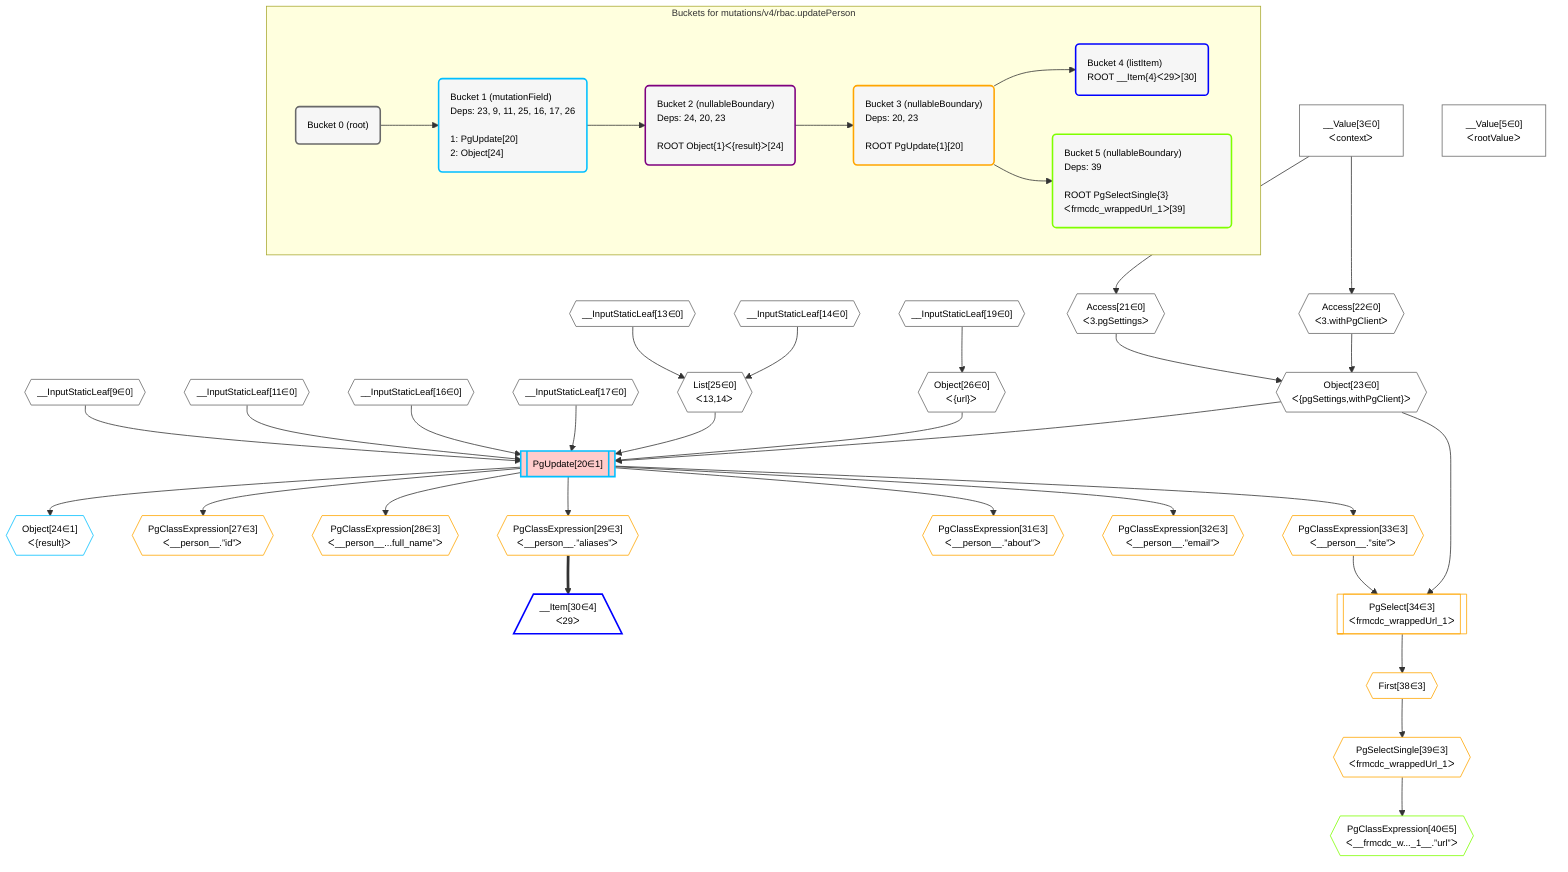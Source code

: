 %%{init: {'themeVariables': { 'fontSize': '12px'}}}%%
graph TD
    classDef path fill:#eee,stroke:#000,color:#000
    classDef plan fill:#fff,stroke-width:1px,color:#000
    classDef itemplan fill:#fff,stroke-width:2px,color:#000
    classDef unbatchedplan fill:#dff,stroke-width:1px,color:#000
    classDef sideeffectplan fill:#fcc,stroke-width:2px,color:#000
    classDef bucket fill:#f6f6f6,color:#000,stroke-width:2px,text-align:left


    %% define steps
    __Value3["__Value[3∈0]<br />ᐸcontextᐳ"]:::plan
    __Value5["__Value[5∈0]<br />ᐸrootValueᐳ"]:::plan
    __InputStaticLeaf9{{"__InputStaticLeaf[9∈0]"}}:::plan
    __InputStaticLeaf11{{"__InputStaticLeaf[11∈0]"}}:::plan
    __InputStaticLeaf13{{"__InputStaticLeaf[13∈0]"}}:::plan
    __InputStaticLeaf14{{"__InputStaticLeaf[14∈0]"}}:::plan
    __InputStaticLeaf16{{"__InputStaticLeaf[16∈0]"}}:::plan
    __InputStaticLeaf17{{"__InputStaticLeaf[17∈0]"}}:::plan
    __InputStaticLeaf19{{"__InputStaticLeaf[19∈0]"}}:::plan
    Access21{{"Access[21∈0]<br />ᐸ3.pgSettingsᐳ"}}:::plan
    Access22{{"Access[22∈0]<br />ᐸ3.withPgClientᐳ"}}:::plan
    Object23{{"Object[23∈0]<br />ᐸ{pgSettings,withPgClient}ᐳ"}}:::plan
    List25{{"List[25∈0]<br />ᐸ13,14ᐳ"}}:::plan
    Object26{{"Object[26∈0]<br />ᐸ{url}ᐳ"}}:::plan
    PgUpdate20[["PgUpdate[20∈1]"]]:::sideeffectplan
    Object24{{"Object[24∈1]<br />ᐸ{result}ᐳ"}}:::plan
    PgClassExpression27{{"PgClassExpression[27∈3]<br />ᐸ__person__.”id”ᐳ"}}:::plan
    PgClassExpression28{{"PgClassExpression[28∈3]<br />ᐸ__person__...full_name”ᐳ"}}:::plan
    PgClassExpression29{{"PgClassExpression[29∈3]<br />ᐸ__person__.”aliases”ᐳ"}}:::plan
    __Item30[/"__Item[30∈4]<br />ᐸ29ᐳ"\]:::itemplan
    PgClassExpression31{{"PgClassExpression[31∈3]<br />ᐸ__person__.”about”ᐳ"}}:::plan
    PgClassExpression32{{"PgClassExpression[32∈3]<br />ᐸ__person__.”email”ᐳ"}}:::plan
    PgClassExpression33{{"PgClassExpression[33∈3]<br />ᐸ__person__.”site”ᐳ"}}:::plan
    PgSelect34[["PgSelect[34∈3]<br />ᐸfrmcdc_wrappedUrl_1ᐳ"]]:::plan
    First38{{"First[38∈3]"}}:::plan
    PgSelectSingle39{{"PgSelectSingle[39∈3]<br />ᐸfrmcdc_wrappedUrl_1ᐳ"}}:::plan
    PgClassExpression40{{"PgClassExpression[40∈5]<br />ᐸ__frmcdc_w..._1__.”url”ᐳ"}}:::plan

    %% plan dependencies
    __Value3 --> Access21
    __Value3 --> Access22
    Access21 & Access22 --> Object23
    __InputStaticLeaf13 & __InputStaticLeaf14 --> List25
    __InputStaticLeaf19 --> Object26
    Object23 & __InputStaticLeaf9 & __InputStaticLeaf11 & List25 & __InputStaticLeaf16 & __InputStaticLeaf17 & Object26 --> PgUpdate20
    PgUpdate20 --> Object24
    PgUpdate20 --> PgClassExpression27
    PgUpdate20 --> PgClassExpression28
    PgUpdate20 --> PgClassExpression29
    PgClassExpression29 ==> __Item30
    PgUpdate20 --> PgClassExpression31
    PgUpdate20 --> PgClassExpression32
    PgUpdate20 --> PgClassExpression33
    Object23 & PgClassExpression33 --> PgSelect34
    PgSelect34 --> First38
    First38 --> PgSelectSingle39
    PgSelectSingle39 --> PgClassExpression40

    subgraph "Buckets for mutations/v4/rbac.updatePerson"
    Bucket0("Bucket 0 (root)"):::bucket
    classDef bucket0 stroke:#696969
    class Bucket0,__Value3,__Value5,__InputStaticLeaf9,__InputStaticLeaf11,__InputStaticLeaf13,__InputStaticLeaf14,__InputStaticLeaf16,__InputStaticLeaf17,__InputStaticLeaf19,Access21,Access22,Object23,List25,Object26 bucket0
    Bucket1("Bucket 1 (mutationField)<br />Deps: 23, 9, 11, 25, 16, 17, 26<br /><br />1: PgUpdate[20]<br />2: Object[24]"):::bucket
    classDef bucket1 stroke:#00bfff
    class Bucket1,PgUpdate20,Object24 bucket1
    Bucket2("Bucket 2 (nullableBoundary)<br />Deps: 24, 20, 23<br /><br />ROOT Object{1}ᐸ{result}ᐳ[24]"):::bucket
    classDef bucket2 stroke:#7f007f
    class Bucket2 bucket2
    Bucket3("Bucket 3 (nullableBoundary)<br />Deps: 20, 23<br /><br />ROOT PgUpdate{1}[20]"):::bucket
    classDef bucket3 stroke:#ffa500
    class Bucket3,PgClassExpression27,PgClassExpression28,PgClassExpression29,PgClassExpression31,PgClassExpression32,PgClassExpression33,PgSelect34,First38,PgSelectSingle39 bucket3
    Bucket4("Bucket 4 (listItem)<br />ROOT __Item{4}ᐸ29ᐳ[30]"):::bucket
    classDef bucket4 stroke:#0000ff
    class Bucket4,__Item30 bucket4
    Bucket5("Bucket 5 (nullableBoundary)<br />Deps: 39<br /><br />ROOT PgSelectSingle{3}ᐸfrmcdc_wrappedUrl_1ᐳ[39]"):::bucket
    classDef bucket5 stroke:#7fff00
    class Bucket5,PgClassExpression40 bucket5
    Bucket0 --> Bucket1
    Bucket1 --> Bucket2
    Bucket2 --> Bucket3
    Bucket3 --> Bucket4 & Bucket5
    end